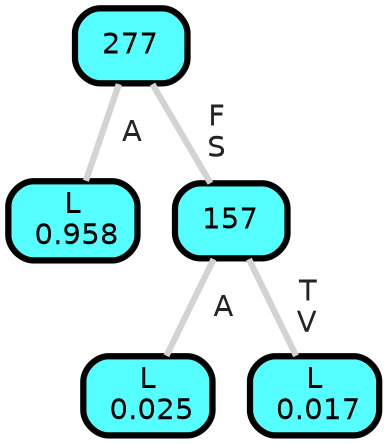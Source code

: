 graph Tree {
node [shape=box, style="filled, rounded",color="black",penwidth="3",fontcolor="black",                 fontname=helvetica] ;
graph [ranksep="0 equally", splines=straight,                 bgcolor=transparent, dpi=200] ;
edge [fontname=helvetica, fontweight=bold,fontcolor=grey14,color=lightgray] ;
0 [label="L
 0.958", fillcolor="#55ffff"] ;
1 [label="277", fillcolor="#55ffff"] ;
2 [label="L
 0.025", fillcolor="#55ffff"] ;
3 [label="157", fillcolor="#55ffff"] ;
4 [label="L
 0.017", fillcolor="#55ffff"] ;
1 -- 0 [label=" A",penwidth=3] ;
1 -- 3 [label=" F\n S",penwidth=3] ;
3 -- 2 [label=" A",penwidth=3] ;
3 -- 4 [label=" T\n V",penwidth=3] ;
{rank = same;}}
